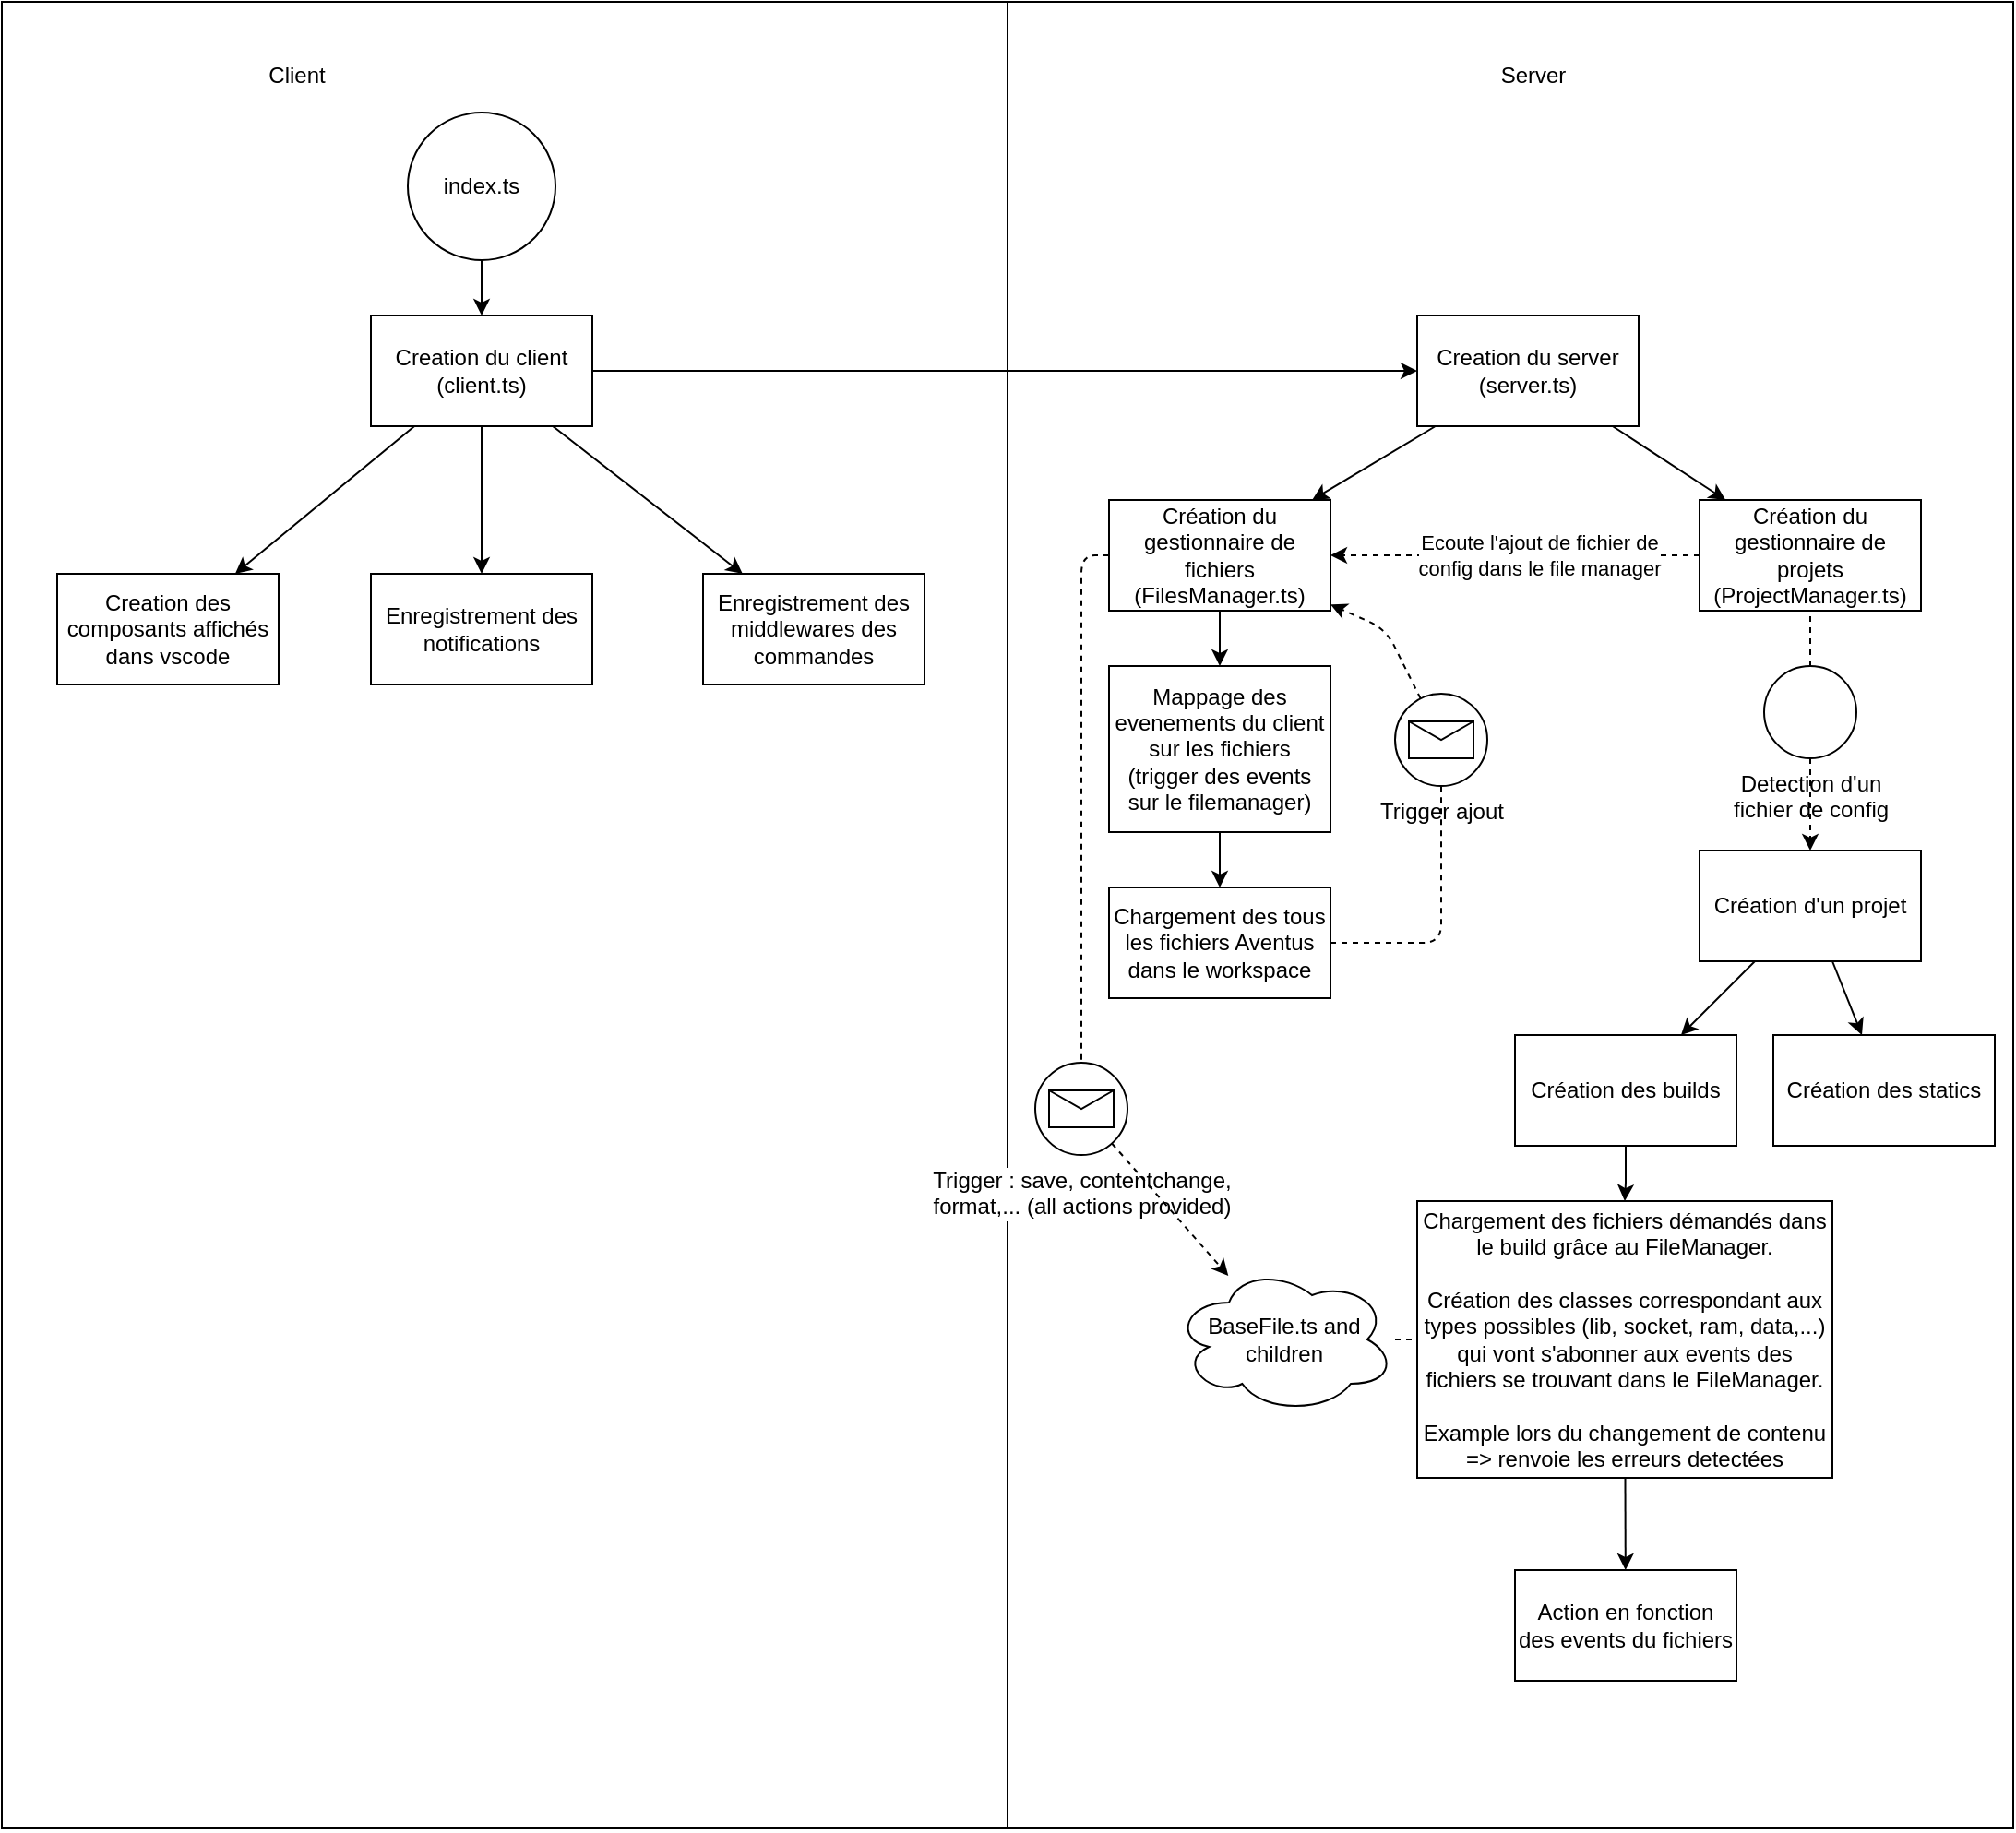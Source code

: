 <mxfile version="14.1.8" type="device"><diagram id="3nGplCNDc1DckAv_lPSw" name="Page-1"><mxGraphModel dx="1422" dy="822" grid="1" gridSize="10" guides="1" tooltips="1" connect="1" arrows="1" fold="1" page="1" pageScale="1" pageWidth="827" pageHeight="1169" math="0" shadow="0"><root><mxCell id="0"/><mxCell id="1" parent="0"/><mxCell id="HyKl7D6zMtkZu5BietZt-1" value="" style="rounded=0;whiteSpace=wrap;html=1;" vertex="1" parent="1"><mxGeometry x="60" y="10" width="1090" height="990" as="geometry"/></mxCell><mxCell id="HyKl7D6zMtkZu5BietZt-2" value="" style="endArrow=none;html=1;entryX=0.5;entryY=0;entryDx=0;entryDy=0;exitX=0.5;exitY=1;exitDx=0;exitDy=0;" edge="1" parent="1" source="HyKl7D6zMtkZu5BietZt-1" target="HyKl7D6zMtkZu5BietZt-1"><mxGeometry width="50" height="50" relative="1" as="geometry"><mxPoint x="370" y="140" as="sourcePoint"/><mxPoint x="420" y="90" as="targetPoint"/></mxGeometry></mxCell><mxCell id="HyKl7D6zMtkZu5BietZt-3" value="Client" style="text;html=1;strokeColor=none;fillColor=none;align=center;verticalAlign=middle;whiteSpace=wrap;rounded=0;" vertex="1" parent="1"><mxGeometry x="200" y="40" width="40" height="20" as="geometry"/></mxCell><mxCell id="HyKl7D6zMtkZu5BietZt-4" value="Server" style="text;html=1;strokeColor=none;fillColor=none;align=center;verticalAlign=middle;whiteSpace=wrap;rounded=0;" vertex="1" parent="1"><mxGeometry x="870" y="40" width="40" height="20" as="geometry"/></mxCell><mxCell id="HyKl7D6zMtkZu5BietZt-7" style="edgeStyle=orthogonalEdgeStyle;rounded=0;orthogonalLoop=1;jettySize=auto;html=1;" edge="1" parent="1" source="HyKl7D6zMtkZu5BietZt-5" target="HyKl7D6zMtkZu5BietZt-6"><mxGeometry relative="1" as="geometry"/></mxCell><mxCell id="HyKl7D6zMtkZu5BietZt-5" value="index.ts" style="ellipse;whiteSpace=wrap;html=1;aspect=fixed;" vertex="1" parent="1"><mxGeometry x="280" y="70" width="80" height="80" as="geometry"/></mxCell><mxCell id="HyKl7D6zMtkZu5BietZt-6" value="Creation du client (client.ts)" style="rounded=0;whiteSpace=wrap;html=1;" vertex="1" parent="1"><mxGeometry x="260" y="180" width="120" height="60" as="geometry"/></mxCell><mxCell id="HyKl7D6zMtkZu5BietZt-8" value="Creation des composants affichés dans vscode" style="rounded=0;whiteSpace=wrap;html=1;" vertex="1" parent="1"><mxGeometry x="90" y="320" width="120" height="60" as="geometry"/></mxCell><mxCell id="HyKl7D6zMtkZu5BietZt-10" value="Enregistrement des notifications" style="rounded=0;whiteSpace=wrap;html=1;" vertex="1" parent="1"><mxGeometry x="260" y="320" width="120" height="60" as="geometry"/></mxCell><mxCell id="HyKl7D6zMtkZu5BietZt-11" value="" style="endArrow=classic;html=1;" edge="1" parent="1" source="HyKl7D6zMtkZu5BietZt-6" target="HyKl7D6zMtkZu5BietZt-10"><mxGeometry width="50" height="50" relative="1" as="geometry"><mxPoint x="210" y="440" as="sourcePoint"/><mxPoint x="260" y="390" as="targetPoint"/></mxGeometry></mxCell><mxCell id="HyKl7D6zMtkZu5BietZt-12" value="" style="endArrow=classic;html=1;" edge="1" parent="1" source="HyKl7D6zMtkZu5BietZt-6" target="HyKl7D6zMtkZu5BietZt-8"><mxGeometry width="50" height="50" relative="1" as="geometry"><mxPoint x="260" y="510" as="sourcePoint"/><mxPoint x="310" y="460" as="targetPoint"/></mxGeometry></mxCell><mxCell id="HyKl7D6zMtkZu5BietZt-13" value="Enregistrement des middlewares des commandes" style="rounded=0;whiteSpace=wrap;html=1;" vertex="1" parent="1"><mxGeometry x="440" y="320" width="120" height="60" as="geometry"/></mxCell><mxCell id="HyKl7D6zMtkZu5BietZt-14" value="" style="endArrow=classic;html=1;" edge="1" parent="1" source="HyKl7D6zMtkZu5BietZt-6" target="HyKl7D6zMtkZu5BietZt-13"><mxGeometry width="50" height="50" relative="1" as="geometry"><mxPoint x="330" y="250" as="sourcePoint"/><mxPoint x="380" y="200" as="targetPoint"/></mxGeometry></mxCell><mxCell id="HyKl7D6zMtkZu5BietZt-15" value="Creation du server (server.ts)" style="rounded=0;whiteSpace=wrap;html=1;" vertex="1" parent="1"><mxGeometry x="827" y="180" width="120" height="60" as="geometry"/></mxCell><mxCell id="HyKl7D6zMtkZu5BietZt-16" value="" style="endArrow=classic;html=1;" edge="1" parent="1" source="HyKl7D6zMtkZu5BietZt-6" target="HyKl7D6zMtkZu5BietZt-15"><mxGeometry width="50" height="50" relative="1" as="geometry"><mxPoint x="500" y="250" as="sourcePoint"/><mxPoint x="550" y="200" as="targetPoint"/></mxGeometry></mxCell><mxCell id="HyKl7D6zMtkZu5BietZt-17" value="Création du gestionnaire de fichiers (FilesManager.ts)" style="rounded=0;whiteSpace=wrap;html=1;" vertex="1" parent="1"><mxGeometry x="660" y="280" width="120" height="60" as="geometry"/></mxCell><mxCell id="HyKl7D6zMtkZu5BietZt-18" value="Création du gestionnaire de projets (ProjectManager.ts)" style="rounded=0;whiteSpace=wrap;html=1;" vertex="1" parent="1"><mxGeometry x="980" y="280" width="120" height="60" as="geometry"/></mxCell><mxCell id="HyKl7D6zMtkZu5BietZt-19" value="" style="endArrow=classic;html=1;" edge="1" parent="1" source="HyKl7D6zMtkZu5BietZt-15" target="HyKl7D6zMtkZu5BietZt-17"><mxGeometry width="50" height="50" relative="1" as="geometry"><mxPoint x="610" y="420" as="sourcePoint"/><mxPoint x="660" y="370" as="targetPoint"/></mxGeometry></mxCell><mxCell id="HyKl7D6zMtkZu5BietZt-20" value="" style="endArrow=classic;html=1;" edge="1" parent="1" source="HyKl7D6zMtkZu5BietZt-15" target="HyKl7D6zMtkZu5BietZt-18"><mxGeometry width="50" height="50" relative="1" as="geometry"><mxPoint x="590" y="420" as="sourcePoint"/><mxPoint x="640" y="370" as="targetPoint"/></mxGeometry></mxCell><mxCell id="HyKl7D6zMtkZu5BietZt-21" value="Mappage des evenements du client sur les fichiers (trigger des events sur le filemanager)" style="rounded=0;whiteSpace=wrap;html=1;" vertex="1" parent="1"><mxGeometry x="660" y="370" width="120" height="90" as="geometry"/></mxCell><mxCell id="HyKl7D6zMtkZu5BietZt-22" value="" style="endArrow=classic;html=1;" edge="1" parent="1" source="HyKl7D6zMtkZu5BietZt-17" target="HyKl7D6zMtkZu5BietZt-21"><mxGeometry width="50" height="50" relative="1" as="geometry"><mxPoint x="680" y="450" as="sourcePoint"/><mxPoint x="730" y="400" as="targetPoint"/></mxGeometry></mxCell><mxCell id="HyKl7D6zMtkZu5BietZt-23" value="" style="endArrow=classic;html=1;dashed=1;" edge="1" parent="1" source="HyKl7D6zMtkZu5BietZt-18" target="HyKl7D6zMtkZu5BietZt-17"><mxGeometry width="50" height="50" relative="1" as="geometry"><mxPoint x="710" y="420" as="sourcePoint"/><mxPoint x="760" y="370" as="targetPoint"/></mxGeometry></mxCell><mxCell id="HyKl7D6zMtkZu5BietZt-24" value="Ecoute l'ajout de fichier de &lt;br&gt;config dans le file manager" style="edgeLabel;html=1;align=center;verticalAlign=middle;resizable=0;points=[];" vertex="1" connectable="0" parent="HyKl7D6zMtkZu5BietZt-23"><mxGeometry x="-0.457" relative="1" as="geometry"><mxPoint x="-33" as="offset"/></mxGeometry></mxCell><mxCell id="HyKl7D6zMtkZu5BietZt-26" value="Chargement des tous les fichiers Aventus dans le workspace" style="rounded=0;whiteSpace=wrap;html=1;" vertex="1" parent="1"><mxGeometry x="660" y="490" width="120" height="60" as="geometry"/></mxCell><mxCell id="HyKl7D6zMtkZu5BietZt-27" value="" style="endArrow=classic;html=1;" edge="1" parent="1" source="HyKl7D6zMtkZu5BietZt-21" target="HyKl7D6zMtkZu5BietZt-26"><mxGeometry width="50" height="50" relative="1" as="geometry"><mxPoint x="960" y="480" as="sourcePoint"/><mxPoint x="1010" y="430" as="targetPoint"/></mxGeometry></mxCell><mxCell id="HyKl7D6zMtkZu5BietZt-29" value="Trigger ajout" style="shape=mxgraph.bpmn.shape;html=1;verticalLabelPosition=bottom;labelBackgroundColor=#ffffff;verticalAlign=top;align=center;perimeter=ellipsePerimeter;outlineConnect=0;outline=standard;symbol=message;" vertex="1" parent="1"><mxGeometry x="815" y="385" width="50" height="50" as="geometry"/></mxCell><mxCell id="HyKl7D6zMtkZu5BietZt-32" value="" style="endArrow=none;html=1;dashed=1;" edge="1" parent="1" source="HyKl7D6zMtkZu5BietZt-26" target="HyKl7D6zMtkZu5BietZt-29"><mxGeometry width="50" height="50" relative="1" as="geometry"><mxPoint x="860" y="550" as="sourcePoint"/><mxPoint x="910" y="500" as="targetPoint"/><Array as="points"><mxPoint x="840" y="520"/></Array></mxGeometry></mxCell><mxCell id="HyKl7D6zMtkZu5BietZt-33" value="" style="endArrow=classic;html=1;dashed=1;" edge="1" parent="1" source="HyKl7D6zMtkZu5BietZt-29" target="HyKl7D6zMtkZu5BietZt-17"><mxGeometry width="50" height="50" relative="1" as="geometry"><mxPoint x="910" y="470" as="sourcePoint"/><mxPoint x="960" y="420" as="targetPoint"/><Array as="points"><mxPoint x="810" y="350"/></Array></mxGeometry></mxCell><mxCell id="HyKl7D6zMtkZu5BietZt-34" value="Detection d'un &lt;br&gt;fichier de config" style="shape=mxgraph.bpmn.shape;html=1;verticalLabelPosition=bottom;labelBackgroundColor=#ffffff;verticalAlign=top;align=center;perimeter=ellipsePerimeter;outlineConnect=0;outline=standard;symbol=general;" vertex="1" parent="1"><mxGeometry x="1015" y="370" width="50" height="50" as="geometry"/></mxCell><mxCell id="HyKl7D6zMtkZu5BietZt-35" value="" style="endArrow=none;html=1;dashed=1;" edge="1" parent="1" source="HyKl7D6zMtkZu5BietZt-34" target="HyKl7D6zMtkZu5BietZt-18"><mxGeometry width="50" height="50" relative="1" as="geometry"><mxPoint x="1020" y="530" as="sourcePoint"/><mxPoint x="1070" y="480" as="targetPoint"/></mxGeometry></mxCell><mxCell id="HyKl7D6zMtkZu5BietZt-36" value="Création d'un projet" style="rounded=0;whiteSpace=wrap;html=1;" vertex="1" parent="1"><mxGeometry x="980" y="470" width="120" height="60" as="geometry"/></mxCell><mxCell id="HyKl7D6zMtkZu5BietZt-43" style="edgeStyle=orthogonalEdgeStyle;rounded=0;orthogonalLoop=1;jettySize=auto;html=1;" edge="1" parent="1" source="HyKl7D6zMtkZu5BietZt-37" target="HyKl7D6zMtkZu5BietZt-42"><mxGeometry relative="1" as="geometry"/></mxCell><mxCell id="HyKl7D6zMtkZu5BietZt-37" value="Création des builds" style="rounded=0;whiteSpace=wrap;html=1;" vertex="1" parent="1"><mxGeometry x="880" y="570" width="120" height="60" as="geometry"/></mxCell><mxCell id="HyKl7D6zMtkZu5BietZt-38" value="Création des statics" style="rounded=0;whiteSpace=wrap;html=1;" vertex="1" parent="1"><mxGeometry x="1020" y="570" width="120" height="60" as="geometry"/></mxCell><mxCell id="HyKl7D6zMtkZu5BietZt-39" value="" style="endArrow=classic;html=1;dashed=1;" edge="1" parent="1" source="HyKl7D6zMtkZu5BietZt-34" target="HyKl7D6zMtkZu5BietZt-36"><mxGeometry width="50" height="50" relative="1" as="geometry"><mxPoint x="900" y="530" as="sourcePoint"/><mxPoint x="950" y="480" as="targetPoint"/></mxGeometry></mxCell><mxCell id="HyKl7D6zMtkZu5BietZt-40" value="" style="endArrow=classic;html=1;" edge="1" parent="1" source="HyKl7D6zMtkZu5BietZt-36" target="HyKl7D6zMtkZu5BietZt-37"><mxGeometry width="50" height="50" relative="1" as="geometry"><mxPoint x="880" y="560" as="sourcePoint"/><mxPoint x="930" y="510" as="targetPoint"/></mxGeometry></mxCell><mxCell id="HyKl7D6zMtkZu5BietZt-41" value="" style="endArrow=classic;html=1;" edge="1" parent="1" source="HyKl7D6zMtkZu5BietZt-36" target="HyKl7D6zMtkZu5BietZt-38"><mxGeometry width="50" height="50" relative="1" as="geometry"><mxPoint x="760" y="680" as="sourcePoint"/><mxPoint x="810" y="630" as="targetPoint"/></mxGeometry></mxCell><mxCell id="HyKl7D6zMtkZu5BietZt-42" value="Chargement des fichiers démandés dans le build grâce au FileManager.&lt;br&gt;&lt;br&gt;Création des classes correspondant aux types possibles (lib, socket, ram, data,...) qui vont s'abonner aux events des fichiers se trouvant dans le FileManager.&lt;br&gt;&lt;br&gt;Example lors du changement de contenu =&amp;gt; renvoie les erreurs detectées" style="rounded=0;whiteSpace=wrap;html=1;" vertex="1" parent="1"><mxGeometry x="827" y="660" width="225" height="150" as="geometry"/></mxCell><mxCell id="HyKl7D6zMtkZu5BietZt-44" value="BaseFile.ts and children" style="ellipse;shape=cloud;whiteSpace=wrap;html=1;" vertex="1" parent="1"><mxGeometry x="695" y="695" width="120" height="80" as="geometry"/></mxCell><mxCell id="HyKl7D6zMtkZu5BietZt-45" value="" style="endArrow=none;dashed=1;html=1;" edge="1" parent="1" source="HyKl7D6zMtkZu5BietZt-44" target="HyKl7D6zMtkZu5BietZt-42"><mxGeometry width="50" height="50" relative="1" as="geometry"><mxPoint x="710" y="800" as="sourcePoint"/><mxPoint x="760" y="750" as="targetPoint"/></mxGeometry></mxCell><mxCell id="HyKl7D6zMtkZu5BietZt-47" value="Trigger : save, contentchange, &lt;br&gt;format,... (all actions provided)" style="shape=mxgraph.bpmn.shape;html=1;verticalLabelPosition=bottom;labelBackgroundColor=#ffffff;verticalAlign=top;align=center;perimeter=ellipsePerimeter;outlineConnect=0;outline=standard;symbol=message;" vertex="1" parent="1"><mxGeometry x="620" y="585" width="50" height="50" as="geometry"/></mxCell><mxCell id="HyKl7D6zMtkZu5BietZt-48" value="" style="endArrow=none;html=1;dashed=1;" edge="1" parent="1" source="HyKl7D6zMtkZu5BietZt-17" target="HyKl7D6zMtkZu5BietZt-47"><mxGeometry width="50" height="50" relative="1" as="geometry"><mxPoint x="780" y="530" as="sourcePoint"/><mxPoint x="850" y="445" as="targetPoint"/><Array as="points"><mxPoint x="645" y="310"/></Array></mxGeometry></mxCell><mxCell id="HyKl7D6zMtkZu5BietZt-49" value="" style="endArrow=classic;html=1;dashed=1;" edge="1" parent="1" source="HyKl7D6zMtkZu5BietZt-47" target="HyKl7D6zMtkZu5BietZt-44"><mxGeometry width="50" height="50" relative="1" as="geometry"><mxPoint x="630" y="780" as="sourcePoint"/><mxPoint x="680" y="730" as="targetPoint"/></mxGeometry></mxCell><mxCell id="HyKl7D6zMtkZu5BietZt-50" value="Action en fonction des events du fichiers" style="rounded=0;whiteSpace=wrap;html=1;" vertex="1" parent="1"><mxGeometry x="880" y="860" width="120" height="60" as="geometry"/></mxCell><mxCell id="HyKl7D6zMtkZu5BietZt-52" value="" style="endArrow=classic;html=1;" edge="1" parent="1" source="HyKl7D6zMtkZu5BietZt-42" target="HyKl7D6zMtkZu5BietZt-50"><mxGeometry width="50" height="50" relative="1" as="geometry"><mxPoint x="780" y="900" as="sourcePoint"/><mxPoint x="830" y="850" as="targetPoint"/></mxGeometry></mxCell></root></mxGraphModel></diagram></mxfile>